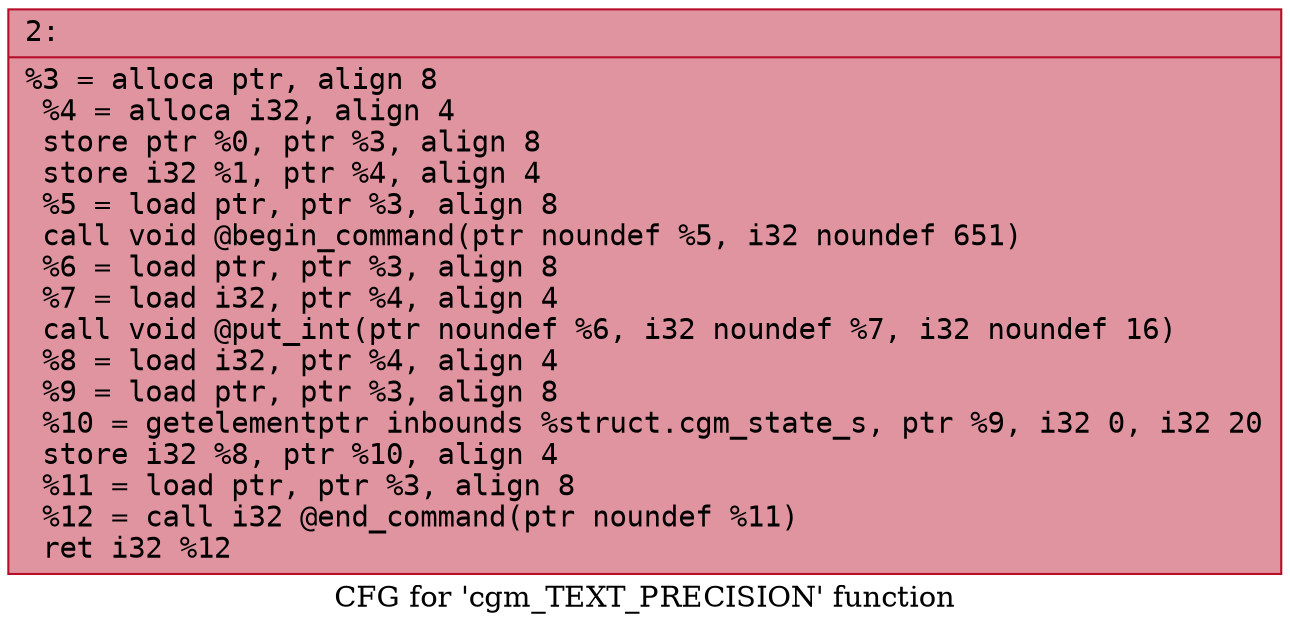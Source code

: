 digraph "CFG for 'cgm_TEXT_PRECISION' function" {
	label="CFG for 'cgm_TEXT_PRECISION' function";

	Node0x6000024c1630 [shape=record,color="#b70d28ff", style=filled, fillcolor="#b70d2870" fontname="Courier",label="{2:\l|  %3 = alloca ptr, align 8\l  %4 = alloca i32, align 4\l  store ptr %0, ptr %3, align 8\l  store i32 %1, ptr %4, align 4\l  %5 = load ptr, ptr %3, align 8\l  call void @begin_command(ptr noundef %5, i32 noundef 651)\l  %6 = load ptr, ptr %3, align 8\l  %7 = load i32, ptr %4, align 4\l  call void @put_int(ptr noundef %6, i32 noundef %7, i32 noundef 16)\l  %8 = load i32, ptr %4, align 4\l  %9 = load ptr, ptr %3, align 8\l  %10 = getelementptr inbounds %struct.cgm_state_s, ptr %9, i32 0, i32 20\l  store i32 %8, ptr %10, align 4\l  %11 = load ptr, ptr %3, align 8\l  %12 = call i32 @end_command(ptr noundef %11)\l  ret i32 %12\l}"];
}
